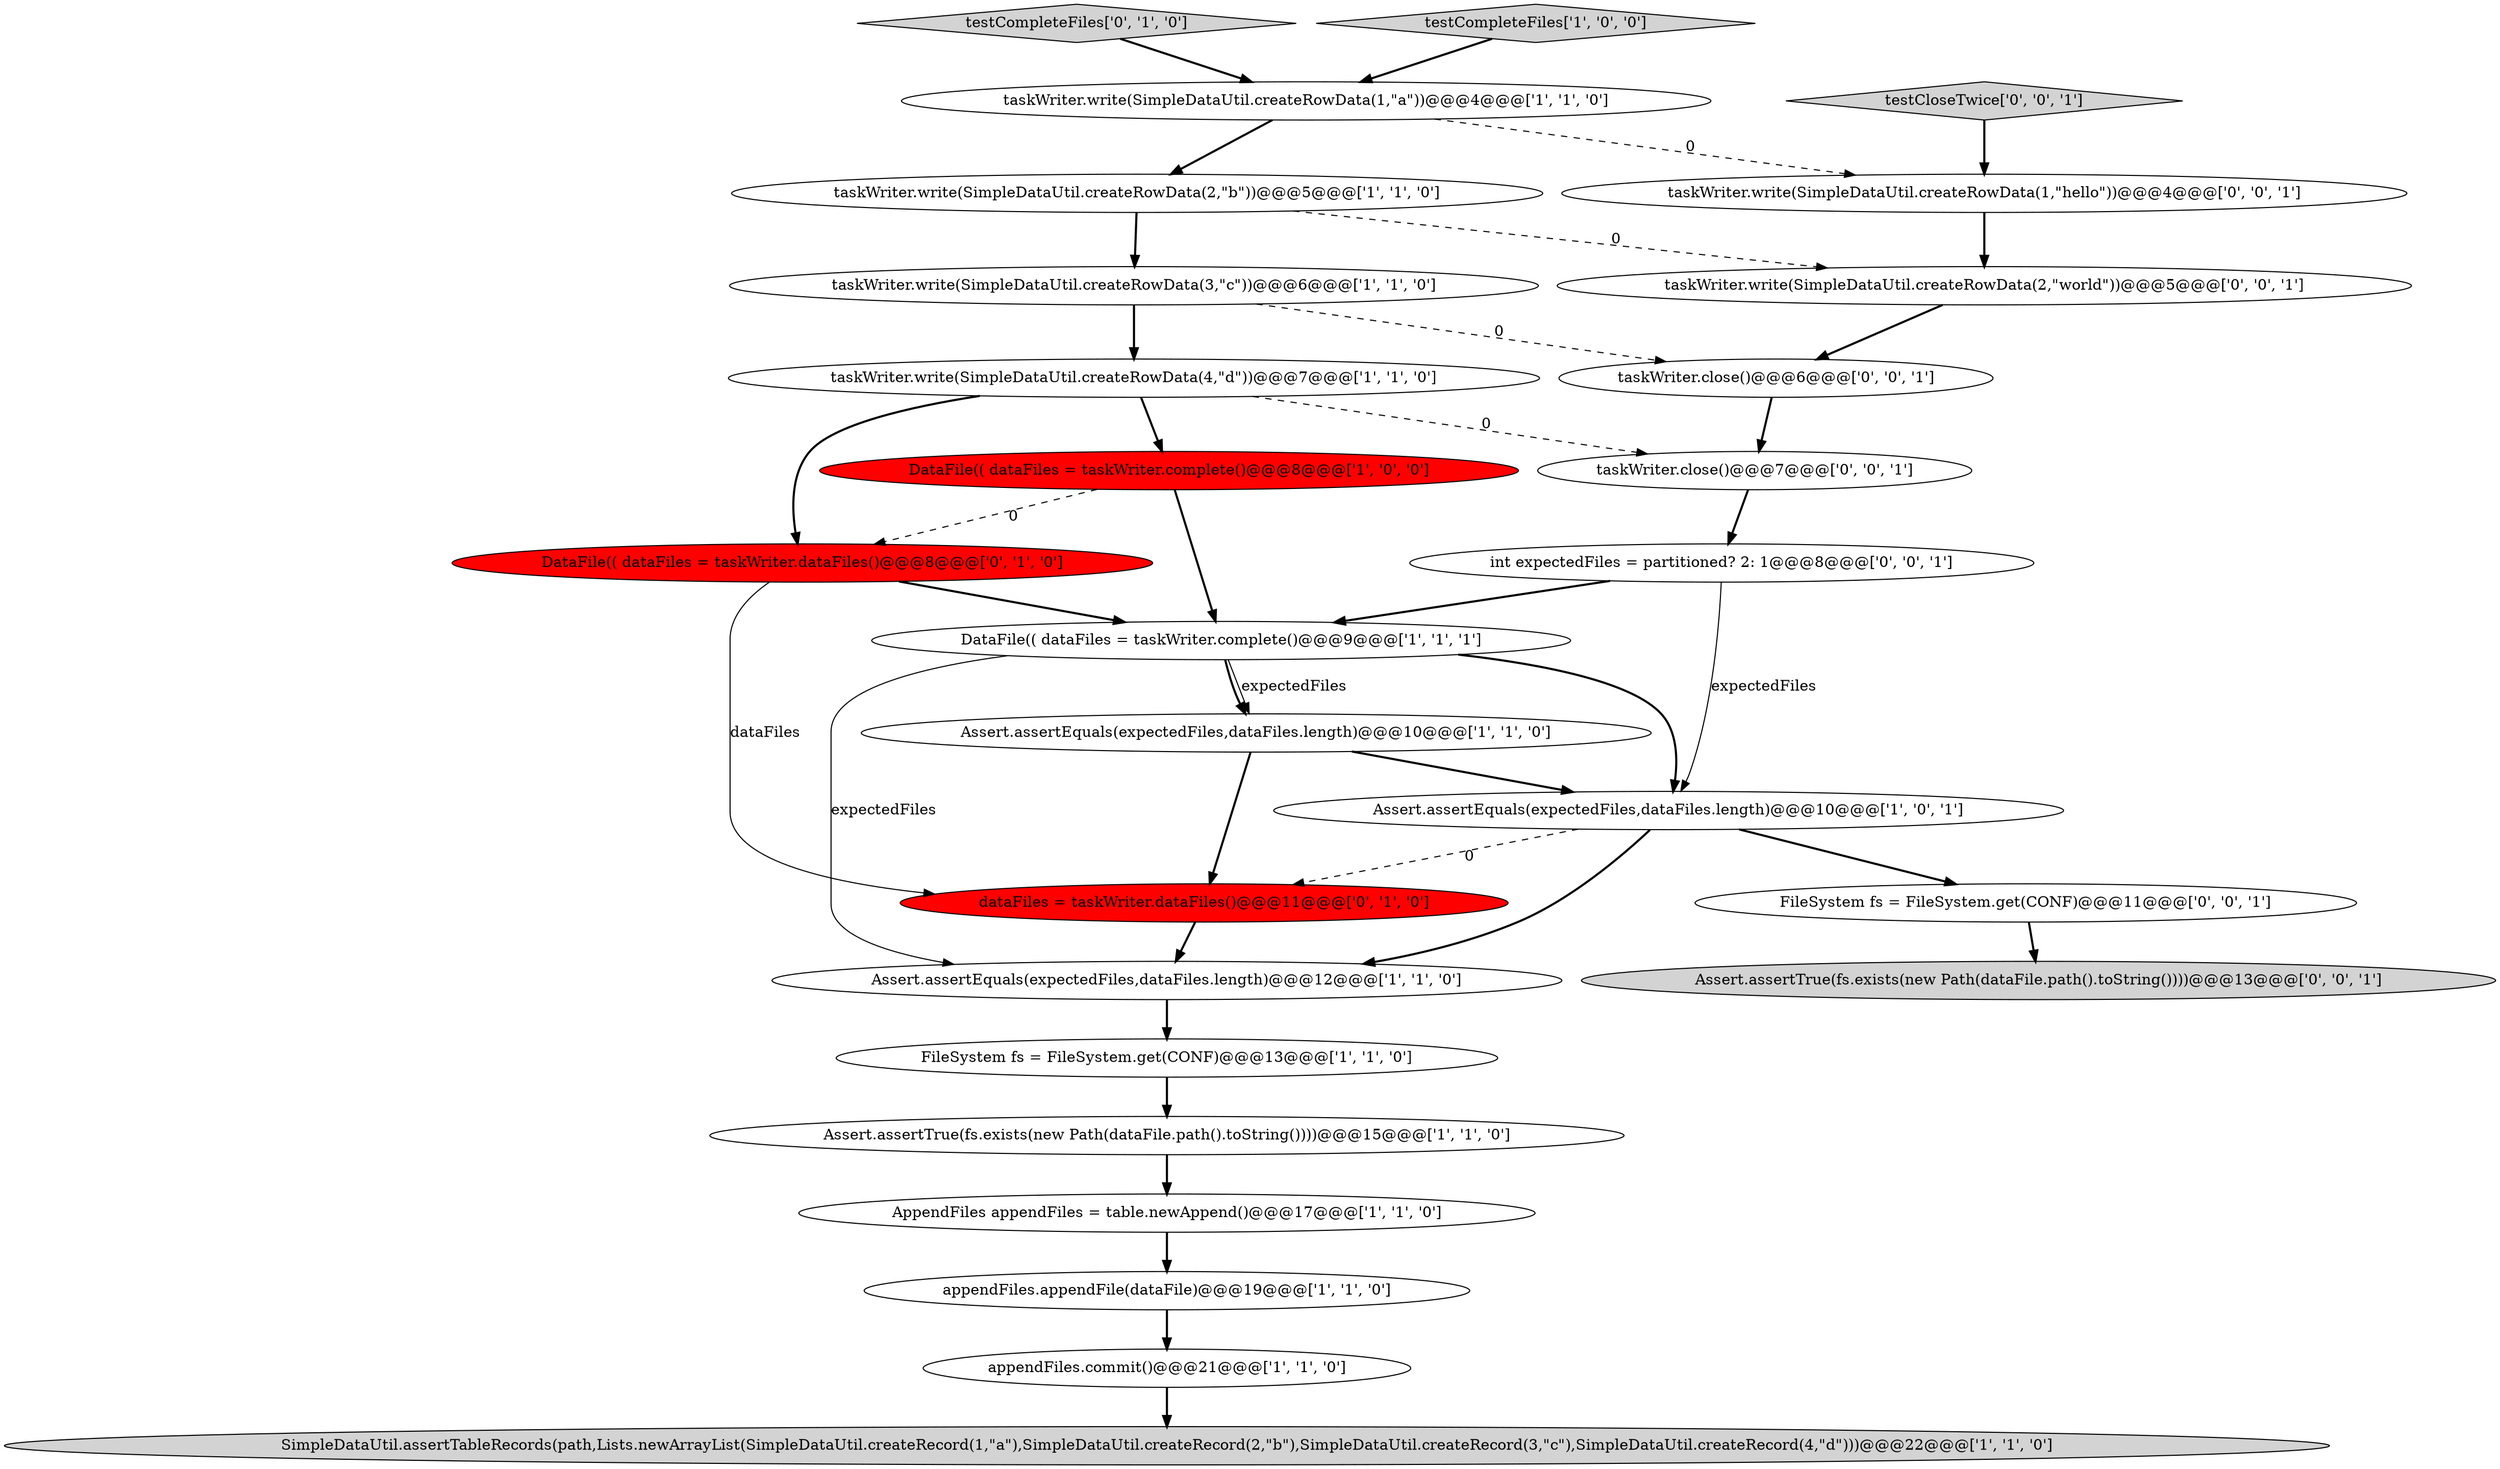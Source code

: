 digraph {
10 [style = filled, label = "Assert.assertTrue(fs.exists(new Path(dataFile.path().toString())))@@@15@@@['1', '1', '0']", fillcolor = white, shape = ellipse image = "AAA0AAABBB1BBB"];
2 [style = filled, label = "FileSystem fs = FileSystem.get(CONF)@@@13@@@['1', '1', '0']", fillcolor = white, shape = ellipse image = "AAA0AAABBB1BBB"];
8 [style = filled, label = "Assert.assertEquals(expectedFiles,dataFiles.length)@@@10@@@['1', '1', '0']", fillcolor = white, shape = ellipse image = "AAA0AAABBB1BBB"];
13 [style = filled, label = "Assert.assertEquals(expectedFiles,dataFiles.length)@@@10@@@['1', '0', '1']", fillcolor = white, shape = ellipse image = "AAA0AAABBB1BBB"];
4 [style = filled, label = "Assert.assertEquals(expectedFiles,dataFiles.length)@@@12@@@['1', '1', '0']", fillcolor = white, shape = ellipse image = "AAA0AAABBB1BBB"];
5 [style = filled, label = "appendFiles.appendFile(dataFile)@@@19@@@['1', '1', '0']", fillcolor = white, shape = ellipse image = "AAA0AAABBB1BBB"];
18 [style = filled, label = "testCompleteFiles['0', '1', '0']", fillcolor = lightgray, shape = diamond image = "AAA0AAABBB2BBB"];
7 [style = filled, label = "testCompleteFiles['1', '0', '0']", fillcolor = lightgray, shape = diamond image = "AAA0AAABBB1BBB"];
21 [style = filled, label = "taskWriter.close()@@@6@@@['0', '0', '1']", fillcolor = white, shape = ellipse image = "AAA0AAABBB3BBB"];
26 [style = filled, label = "taskWriter.close()@@@7@@@['0', '0', '1']", fillcolor = white, shape = ellipse image = "AAA0AAABBB3BBB"];
6 [style = filled, label = "SimpleDataUtil.assertTableRecords(path,Lists.newArrayList(SimpleDataUtil.createRecord(1,\"a\"),SimpleDataUtil.createRecord(2,\"b\"),SimpleDataUtil.createRecord(3,\"c\"),SimpleDataUtil.createRecord(4,\"d\")))@@@22@@@['1', '1', '0']", fillcolor = lightgray, shape = ellipse image = "AAA0AAABBB1BBB"];
19 [style = filled, label = "taskWriter.write(SimpleDataUtil.createRowData(2,\"world\"))@@@5@@@['0', '0', '1']", fillcolor = white, shape = ellipse image = "AAA0AAABBB3BBB"];
11 [style = filled, label = "taskWriter.write(SimpleDataUtil.createRowData(2,\"b\"))@@@5@@@['1', '1', '0']", fillcolor = white, shape = ellipse image = "AAA0AAABBB1BBB"];
22 [style = filled, label = "FileSystem fs = FileSystem.get(CONF)@@@11@@@['0', '0', '1']", fillcolor = white, shape = ellipse image = "AAA0AAABBB3BBB"];
9 [style = filled, label = "AppendFiles appendFiles = table.newAppend()@@@17@@@['1', '1', '0']", fillcolor = white, shape = ellipse image = "AAA0AAABBB1BBB"];
25 [style = filled, label = "int expectedFiles = partitioned? 2: 1@@@8@@@['0', '0', '1']", fillcolor = white, shape = ellipse image = "AAA0AAABBB3BBB"];
12 [style = filled, label = "taskWriter.write(SimpleDataUtil.createRowData(4,\"d\"))@@@7@@@['1', '1', '0']", fillcolor = white, shape = ellipse image = "AAA0AAABBB1BBB"];
14 [style = filled, label = "appendFiles.commit()@@@21@@@['1', '1', '0']", fillcolor = white, shape = ellipse image = "AAA0AAABBB1BBB"];
16 [style = filled, label = "dataFiles = taskWriter.dataFiles()@@@11@@@['0', '1', '0']", fillcolor = red, shape = ellipse image = "AAA1AAABBB2BBB"];
1 [style = filled, label = "taskWriter.write(SimpleDataUtil.createRowData(1,\"a\"))@@@4@@@['1', '1', '0']", fillcolor = white, shape = ellipse image = "AAA0AAABBB1BBB"];
0 [style = filled, label = "taskWriter.write(SimpleDataUtil.createRowData(3,\"c\"))@@@6@@@['1', '1', '0']", fillcolor = white, shape = ellipse image = "AAA0AAABBB1BBB"];
20 [style = filled, label = "Assert.assertTrue(fs.exists(new Path(dataFile.path().toString())))@@@13@@@['0', '0', '1']", fillcolor = lightgray, shape = ellipse image = "AAA0AAABBB3BBB"];
3 [style = filled, label = "DataFile(( dataFiles = taskWriter.complete()@@@8@@@['1', '0', '0']", fillcolor = red, shape = ellipse image = "AAA1AAABBB1BBB"];
17 [style = filled, label = "DataFile(( dataFiles = taskWriter.dataFiles()@@@8@@@['0', '1', '0']", fillcolor = red, shape = ellipse image = "AAA1AAABBB2BBB"];
15 [style = filled, label = "DataFile(( dataFiles = taskWriter.complete()@@@9@@@['1', '1', '1']", fillcolor = white, shape = ellipse image = "AAA0AAABBB1BBB"];
24 [style = filled, label = "testCloseTwice['0', '0', '1']", fillcolor = lightgray, shape = diamond image = "AAA0AAABBB3BBB"];
23 [style = filled, label = "taskWriter.write(SimpleDataUtil.createRowData(1,\"hello\"))@@@4@@@['0', '0', '1']", fillcolor = white, shape = ellipse image = "AAA0AAABBB3BBB"];
8->16 [style = bold, label=""];
15->13 [style = bold, label=""];
7->1 [style = bold, label=""];
3->17 [style = dashed, label="0"];
17->16 [style = solid, label="dataFiles"];
0->12 [style = bold, label=""];
26->25 [style = bold, label=""];
12->17 [style = bold, label=""];
15->4 [style = solid, label="expectedFiles"];
3->15 [style = bold, label=""];
4->2 [style = bold, label=""];
5->14 [style = bold, label=""];
2->10 [style = bold, label=""];
24->23 [style = bold, label=""];
1->11 [style = bold, label=""];
12->26 [style = dashed, label="0"];
21->26 [style = bold, label=""];
11->0 [style = bold, label=""];
18->1 [style = bold, label=""];
22->20 [style = bold, label=""];
11->19 [style = dashed, label="0"];
0->21 [style = dashed, label="0"];
25->13 [style = solid, label="expectedFiles"];
23->19 [style = bold, label=""];
17->15 [style = bold, label=""];
9->5 [style = bold, label=""];
25->15 [style = bold, label=""];
10->9 [style = bold, label=""];
12->3 [style = bold, label=""];
13->22 [style = bold, label=""];
15->8 [style = solid, label="expectedFiles"];
16->4 [style = bold, label=""];
1->23 [style = dashed, label="0"];
15->8 [style = bold, label=""];
14->6 [style = bold, label=""];
8->13 [style = bold, label=""];
13->16 [style = dashed, label="0"];
13->4 [style = bold, label=""];
19->21 [style = bold, label=""];
}
